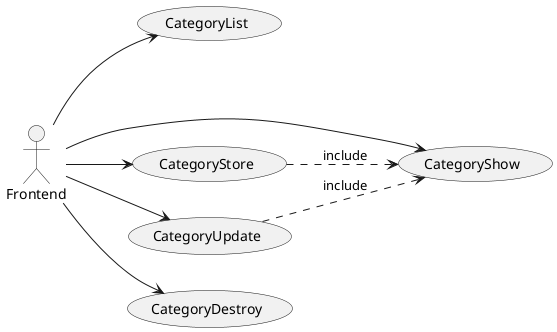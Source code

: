 @startuml
left to right direction

actor Frontend
usecase "CategoryList" as List
usecase "CategoryShow" as Show
usecase "CategoryStore" as Store
usecase "CategoryUpdate" as Update
usecase "CategoryDestroy" as Delete

Frontend --> List
Frontend --> Show 
Frontend --> Store
Frontend --> Update
Frontend --> Delete

Store ..> Show: include
Update ..> Show: include
@enduml
